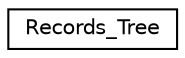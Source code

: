 digraph "Graphical Class Hierarchy"
{
 // LATEX_PDF_SIZE
  edge [fontname="Helvetica",fontsize="10",labelfontname="Helvetica",labelfontsize="10"];
  node [fontname="Helvetica",fontsize="10",shape=record];
  rankdir="LR";
  Node0 [label="Records_Tree",height=0.2,width=0.4,color="black", fillcolor="white", style="filled",URL="$class_records___tree.html",tooltip=" "];
}
